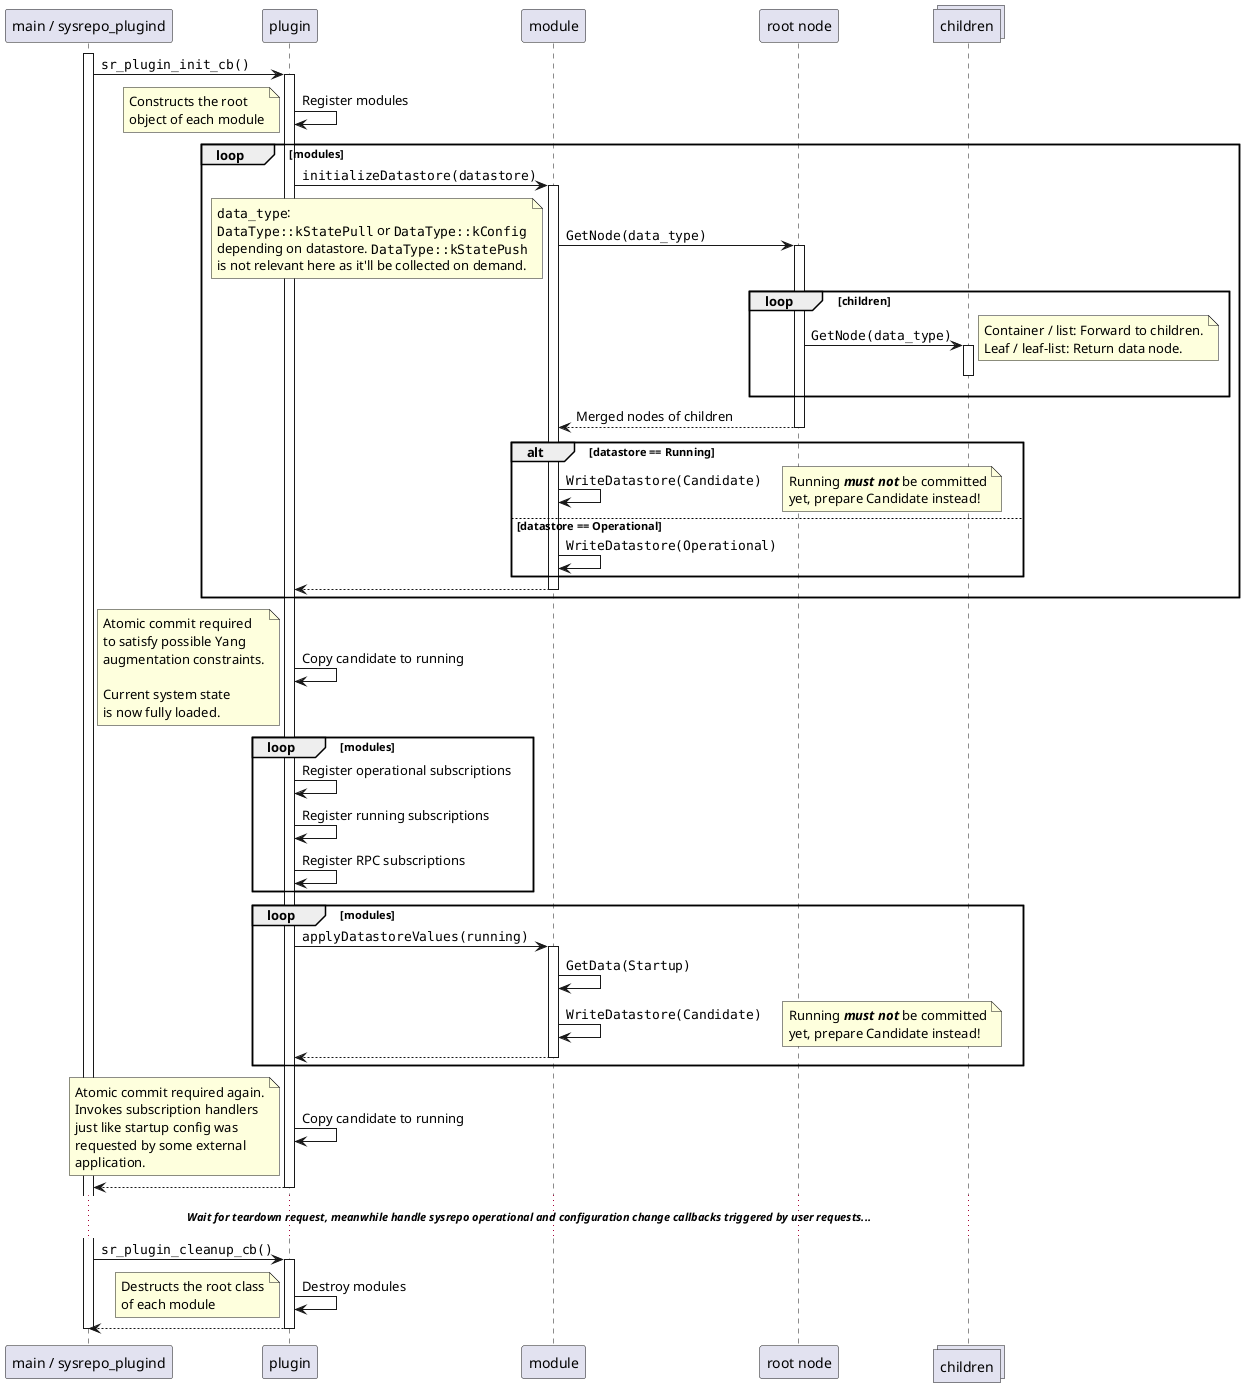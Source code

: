 @startuml

participant "main / sysrepo_plugind" as MAIN
participant "plugin" as PLUGIN
participant "module" as MODULE
participant "root node" as ROOT
collections "children" as CHILDREN

activate MAIN
    MAIN -> PLUGIN: ""sr_plugin_init_cb()""
    activate PLUGIN

    PLUGIN -> PLUGIN: Register modules
    note left
        Constructs the root
        object of each module
    end note

    loop modules
        PLUGIN -> MODULE: ""initializeDatastore(datastore)""
        activate MODULE

            MODULE -> ROOT: ""GetNode(data_type)""
            note left
                ""data_type"":
                ""DataType::kStatePull"" or ""DataType::kConfig""
                depending on datastore. ""DataType::kStatePush""
                is not relevant here as it'll be collected on demand.
            end note

            activate ROOT
                loop children
                    ROOT -> CHILDREN: ""GetNode(data_type)""
                    activate CHILDREN
                    deactivate CHILDREN
                    note right
                        Container / list: Forward to children.
                        Leaf / leaf-list: Return data node.
                    end note
                end
                ROOT --> MODULE: Merged nodes of children
            deactivate ROOT

            alt datastore == Running
                MODULE -> MODULE: ""WriteDatastore(Candidate)""
                note right
                    Running **//must not//** be committed
                    yet, prepare Candidate instead!
                end note
            else datastore == Operational
                MODULE -> MODULE: ""WriteDatastore(Operational)""
            end

        MODULE --> PLUGIN
        deactivate MODULE
    end

    PLUGIN -> PLUGIN: Copy candidate to running
    note left
        Atomic commit required
        to satisfy possible Yang
        augmentation constraints.
        
        Current system state
        is now fully loaded.
    end note

    loop modules
        PLUGIN -> PLUGIN: Register operational subscriptions
        PLUGIN -> PLUGIN: Register running subscriptions
        PLUGIN -> PLUGIN: Register RPC subscriptions
    end

    loop modules
        PLUGIN -> MODULE: ""applyDatastoreValues(running)""
        activate MODULE

            MODULE -> MODULE: ""GetData(Startup)""
            MODULE -> MODULE: ""WriteDatastore(Candidate)""
            note right
                Running **//must not//** be committed
                yet, prepare Candidate instead!
            end note

            MODULE --> PLUGIN
        deactivate MODULE
    end

    PLUGIN -> PLUGIN: Copy candidate to running
    note left
        Atomic commit required again.
        Invokes subscription handlers
        just like startup config was
        requested by some external
        application.
    end note

    PLUGIN --> MAIN
    deactivate PLUGIN

    ... **//Wait for teardown request, meanwhile handle sysrepo operational and configuration change callbacks triggered by user requests...//** ...
    MAIN -> PLUGIN: ""sr_plugin_cleanup_cb()""

    activate PLUGIN
    PLUGIN -> PLUGIN: Destroy modules
    note left
        Destructs the root class
        of each module
    end note

    PLUGIN --> MAIN
    deactivate PLUGIN
deactivate MAIN

@enduml